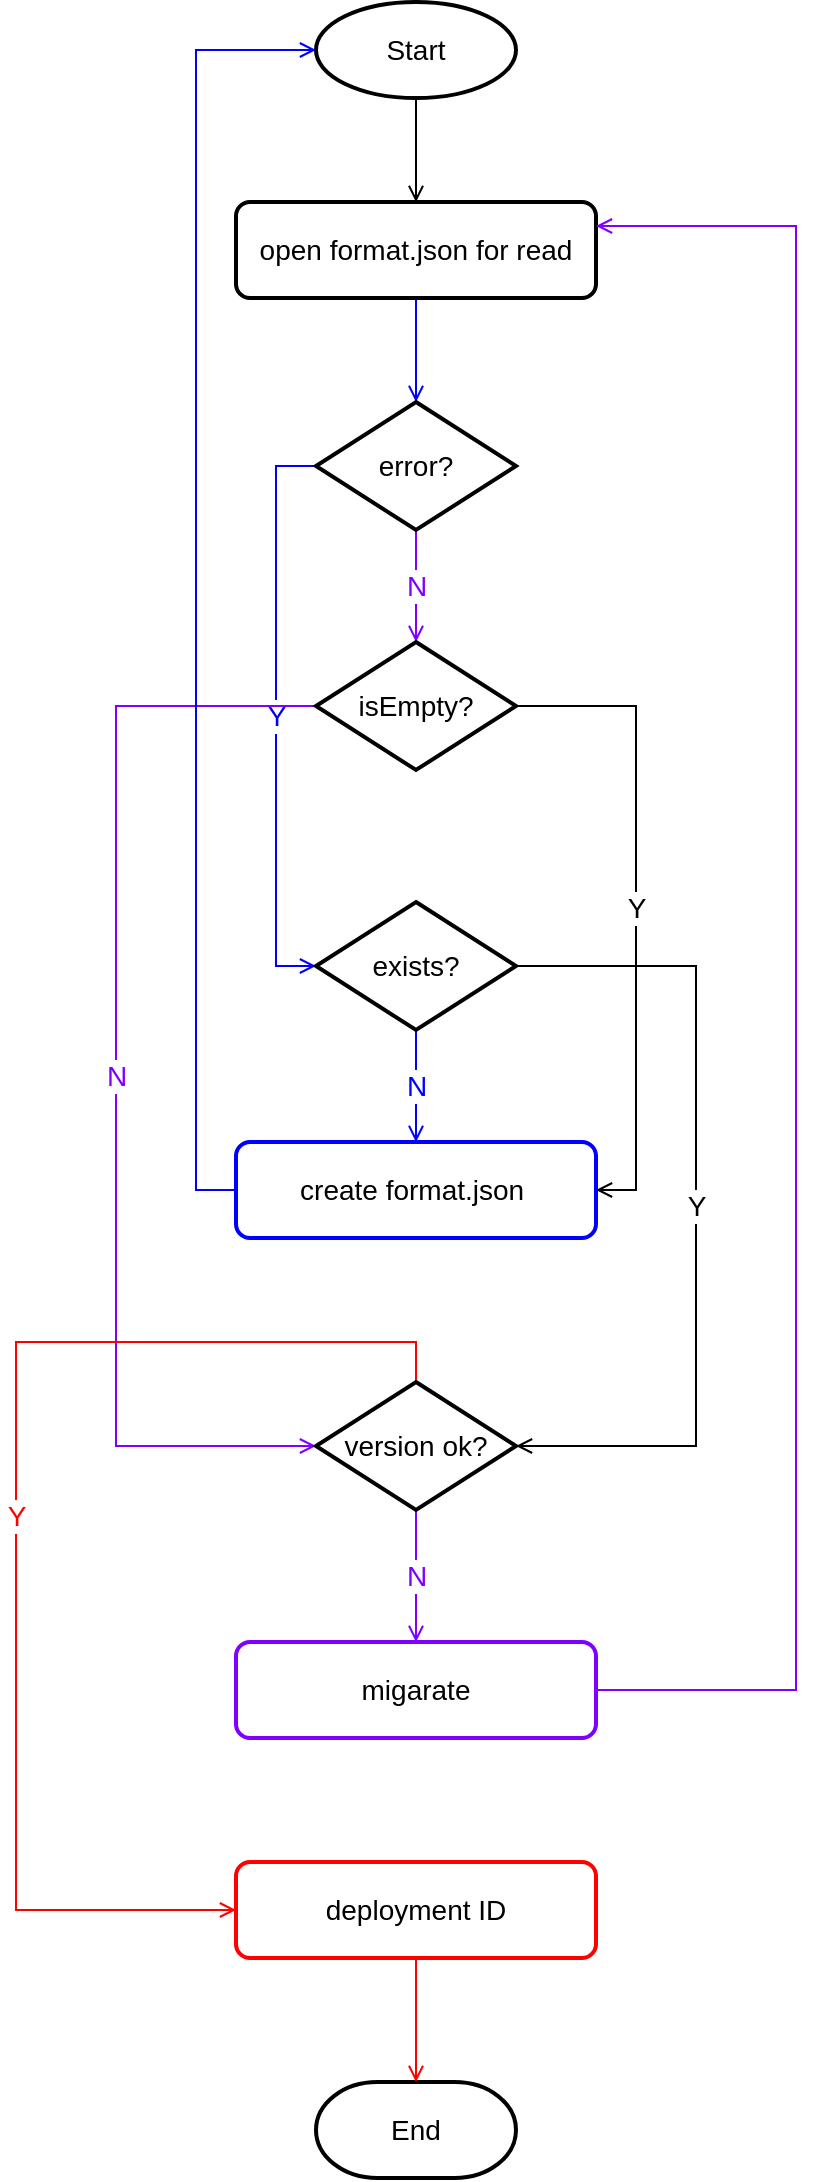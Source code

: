 <mxfile version="12.9.3" type="device" pages="2"><diagram id="ir0auDH_5aTzJGzWf3n5" name="fs-init-format"><mxGraphModel dx="946" dy="725" grid="1" gridSize="10" guides="1" tooltips="1" connect="1" arrows="1" fold="1" page="1" pageScale="1" pageWidth="850" pageHeight="1100" math="0" shadow="0"><root><mxCell id="0"/><mxCell id="1" parent="0"/><mxCell id="49EtH6vM-vX631utXjLV-1" style="edgeStyle=orthogonalEdgeStyle;rounded=0;orthogonalLoop=1;jettySize=auto;html=1;exitX=0.5;exitY=1;exitDx=0;exitDy=0;exitPerimeter=0;entryX=0.5;entryY=0;entryDx=0;entryDy=0;endArrow=open;endFill=0;strokeColor=#000000;fontSize=14;fontColor=#000000;" edge="1" parent="1" source="49EtH6vM-vX631utXjLV-2" target="49EtH6vM-vX631utXjLV-5"><mxGeometry relative="1" as="geometry"/></mxCell><mxCell id="49EtH6vM-vX631utXjLV-2" value="Start" style="strokeWidth=2;html=1;shape=mxgraph.flowchart.start_1;whiteSpace=wrap;fontSize=14;fontColor=#000000;" vertex="1" parent="1"><mxGeometry x="380" y="12" width="100" height="48" as="geometry"/></mxCell><mxCell id="49EtH6vM-vX631utXjLV-3" value="End" style="strokeWidth=2;html=1;shape=mxgraph.flowchart.terminator;whiteSpace=wrap;fontSize=14;fontColor=#000000;" vertex="1" parent="1"><mxGeometry x="380" y="1052" width="100" height="48" as="geometry"/></mxCell><mxCell id="49EtH6vM-vX631utXjLV-4" style="edgeStyle=orthogonalEdgeStyle;rounded=0;orthogonalLoop=1;jettySize=auto;html=1;exitX=0.5;exitY=1;exitDx=0;exitDy=0;entryX=0.5;entryY=0;entryDx=0;entryDy=0;entryPerimeter=0;endArrow=open;endFill=0;strokeColor=#0000FF;fontSize=14;fontColor=#000000;" edge="1" parent="1" source="49EtH6vM-vX631utXjLV-5" target="49EtH6vM-vX631utXjLV-8"><mxGeometry relative="1" as="geometry"/></mxCell><mxCell id="49EtH6vM-vX631utXjLV-5" value="open format.json for read" style="rounded=1;whiteSpace=wrap;html=1;absoluteArcSize=1;arcSize=14;strokeWidth=2;fontSize=14;fontColor=#000000;" vertex="1" parent="1"><mxGeometry x="340" y="112" width="180" height="48" as="geometry"/></mxCell><mxCell id="49EtH6vM-vX631utXjLV-6" value="N" style="edgeStyle=orthogonalEdgeStyle;rounded=0;orthogonalLoop=1;jettySize=auto;html=1;exitX=0.5;exitY=1;exitDx=0;exitDy=0;exitPerimeter=0;entryX=0.5;entryY=0;entryDx=0;entryDy=0;entryPerimeter=0;endArrow=open;endFill=0;strokeColor=#7F00FF;fontSize=14;fontColor=#7F00FF;" edge="1" parent="1" source="49EtH6vM-vX631utXjLV-8" target="49EtH6vM-vX631utXjLV-11"><mxGeometry relative="1" as="geometry"/></mxCell><mxCell id="49EtH6vM-vX631utXjLV-7" value="Y" style="edgeStyle=orthogonalEdgeStyle;rounded=0;orthogonalLoop=1;jettySize=auto;html=1;exitX=0;exitY=0.5;exitDx=0;exitDy=0;exitPerimeter=0;entryX=0;entryY=0.5;entryDx=0;entryDy=0;entryPerimeter=0;endArrow=open;endFill=0;strokeColor=#0000FF;fontSize=14;fontColor=#0000FF;" edge="1" parent="1" source="49EtH6vM-vX631utXjLV-8" target="49EtH6vM-vX631utXjLV-14"><mxGeometry relative="1" as="geometry"/></mxCell><mxCell id="49EtH6vM-vX631utXjLV-8" value="error?" style="strokeWidth=2;html=1;shape=mxgraph.flowchart.decision;whiteSpace=wrap;fontSize=14;fontColor=#000000;" vertex="1" parent="1"><mxGeometry x="380" y="212" width="100" height="64" as="geometry"/></mxCell><mxCell id="49EtH6vM-vX631utXjLV-9" value="Y" style="edgeStyle=orthogonalEdgeStyle;rounded=0;orthogonalLoop=1;jettySize=auto;html=1;exitX=1;exitY=0.5;exitDx=0;exitDy=0;exitPerimeter=0;entryX=1;entryY=0.5;entryDx=0;entryDy=0;endArrow=open;endFill=0;strokeColor=#000000;fontSize=14;fontColor=#000000;" edge="1" parent="1" source="49EtH6vM-vX631utXjLV-11" target="49EtH6vM-vX631utXjLV-16"><mxGeometry relative="1" as="geometry"/></mxCell><mxCell id="49EtH6vM-vX631utXjLV-10" value="N" style="edgeStyle=orthogonalEdgeStyle;rounded=0;orthogonalLoop=1;jettySize=auto;html=1;exitX=0;exitY=0.5;exitDx=0;exitDy=0;exitPerimeter=0;entryX=0;entryY=0.5;entryDx=0;entryDy=0;entryPerimeter=0;endArrow=open;endFill=0;strokeColor=#7F00FF;fontSize=14;fontColor=#7F00FF;" edge="1" parent="1" source="49EtH6vM-vX631utXjLV-11" target="49EtH6vM-vX631utXjLV-21"><mxGeometry relative="1" as="geometry"><Array as="points"><mxPoint x="280" y="364"/><mxPoint x="280" y="734"/></Array></mxGeometry></mxCell><mxCell id="49EtH6vM-vX631utXjLV-11" value="isEmpty?" style="strokeWidth=2;html=1;shape=mxgraph.flowchart.decision;whiteSpace=wrap;fontSize=14;fontColor=#000000;" vertex="1" parent="1"><mxGeometry x="380" y="332" width="100" height="64" as="geometry"/></mxCell><mxCell id="49EtH6vM-vX631utXjLV-12" value="N" style="edgeStyle=orthogonalEdgeStyle;rounded=0;orthogonalLoop=1;jettySize=auto;html=1;exitX=0.5;exitY=1;exitDx=0;exitDy=0;exitPerimeter=0;entryX=0.5;entryY=0;entryDx=0;entryDy=0;endArrow=open;endFill=0;strokeColor=#0000FF;fontSize=14;fontColor=#0000FF;" edge="1" parent="1" source="49EtH6vM-vX631utXjLV-14" target="49EtH6vM-vX631utXjLV-16"><mxGeometry relative="1" as="geometry"/></mxCell><mxCell id="49EtH6vM-vX631utXjLV-13" value="Y" style="edgeStyle=orthogonalEdgeStyle;rounded=0;orthogonalLoop=1;jettySize=auto;html=1;exitX=1;exitY=0.5;exitDx=0;exitDy=0;exitPerimeter=0;entryX=1;entryY=0.5;entryDx=0;entryDy=0;entryPerimeter=0;endArrow=open;endFill=0;strokeColor=#000000;fontSize=14;fontColor=#000000;" edge="1" parent="1" source="49EtH6vM-vX631utXjLV-14" target="49EtH6vM-vX631utXjLV-21"><mxGeometry relative="1" as="geometry"><Array as="points"><mxPoint x="570" y="494"/><mxPoint x="570" y="734"/></Array></mxGeometry></mxCell><mxCell id="49EtH6vM-vX631utXjLV-14" value="exists?" style="strokeWidth=2;html=1;shape=mxgraph.flowchart.decision;whiteSpace=wrap;fontSize=14;fontColor=#000000;" vertex="1" parent="1"><mxGeometry x="380" y="462" width="100" height="64" as="geometry"/></mxCell><mxCell id="49EtH6vM-vX631utXjLV-15" style="edgeStyle=orthogonalEdgeStyle;rounded=0;orthogonalLoop=1;jettySize=auto;html=1;exitX=0;exitY=0.5;exitDx=0;exitDy=0;entryX=0;entryY=0.5;entryDx=0;entryDy=0;endArrow=open;endFill=0;strokeColor=#0000FF;fontSize=14;fontColor=#000000;entryPerimeter=0;" edge="1" parent="1" source="49EtH6vM-vX631utXjLV-16" target="49EtH6vM-vX631utXjLV-2"><mxGeometry relative="1" as="geometry"/></mxCell><mxCell id="49EtH6vM-vX631utXjLV-16" value="create format.json&amp;nbsp;" style="rounded=1;whiteSpace=wrap;html=1;absoluteArcSize=1;arcSize=14;strokeWidth=2;fontSize=14;fontColor=#000000;strokeColor=#0000FF;" vertex="1" parent="1"><mxGeometry x="340" y="582" width="180" height="48" as="geometry"/></mxCell><mxCell id="49EtH6vM-vX631utXjLV-17" style="edgeStyle=orthogonalEdgeStyle;rounded=0;orthogonalLoop=1;jettySize=auto;html=1;exitX=1;exitY=0.5;exitDx=0;exitDy=0;endArrow=open;endFill=0;strokeColor=#7F00FF;fontSize=14;fontColor=#7F00FF;entryX=1;entryY=0.25;entryDx=0;entryDy=0;" edge="1" parent="1" source="49EtH6vM-vX631utXjLV-18" target="49EtH6vM-vX631utXjLV-5"><mxGeometry relative="1" as="geometry"><mxPoint x="670" y="352" as="targetPoint"/><Array as="points"><mxPoint x="620" y="856"/><mxPoint x="620" y="124"/></Array></mxGeometry></mxCell><mxCell id="49EtH6vM-vX631utXjLV-18" value="migarate" style="rounded=1;whiteSpace=wrap;html=1;absoluteArcSize=1;arcSize=14;strokeWidth=2;fontSize=14;fontColor=#000000;strokeColor=#7F00FF;" vertex="1" parent="1"><mxGeometry x="340" y="832" width="180" height="48" as="geometry"/></mxCell><mxCell id="49EtH6vM-vX631utXjLV-19" value="N" style="edgeStyle=orthogonalEdgeStyle;rounded=0;orthogonalLoop=1;jettySize=auto;html=1;exitX=0.5;exitY=1;exitDx=0;exitDy=0;exitPerimeter=0;endArrow=open;endFill=0;strokeColor=#7F00FF;fontSize=14;fontColor=#7F00FF;" edge="1" parent="1" source="49EtH6vM-vX631utXjLV-21" target="49EtH6vM-vX631utXjLV-18"><mxGeometry relative="1" as="geometry"/></mxCell><mxCell id="49EtH6vM-vX631utXjLV-20" value="Y" style="edgeStyle=orthogonalEdgeStyle;rounded=0;orthogonalLoop=1;jettySize=auto;html=1;exitX=0.5;exitY=0;exitDx=0;exitDy=0;exitPerimeter=0;entryX=0;entryY=0.5;entryDx=0;entryDy=0;endArrow=open;endFill=0;strokeColor=#FF0000;fontSize=14;fontColor=#FF0000;" edge="1" parent="1" source="49EtH6vM-vX631utXjLV-21" target="49EtH6vM-vX631utXjLV-23"><mxGeometry relative="1" as="geometry"><Array as="points"><mxPoint x="430" y="682"/><mxPoint x="230" y="682"/><mxPoint x="230" y="966"/></Array></mxGeometry></mxCell><mxCell id="49EtH6vM-vX631utXjLV-21" value="version ok?" style="strokeWidth=2;html=1;shape=mxgraph.flowchart.decision;whiteSpace=wrap;fontSize=14;fontColor=#000000;" vertex="1" parent="1"><mxGeometry x="380" y="702" width="100" height="64" as="geometry"/></mxCell><mxCell id="49EtH6vM-vX631utXjLV-22" style="edgeStyle=orthogonalEdgeStyle;rounded=0;orthogonalLoop=1;jettySize=auto;html=1;exitX=0.5;exitY=1;exitDx=0;exitDy=0;entryX=0.5;entryY=0;entryDx=0;entryDy=0;entryPerimeter=0;endArrow=open;endFill=0;strokeColor=#FF0000;fontSize=14;fontColor=#FF0000;" edge="1" parent="1" source="49EtH6vM-vX631utXjLV-23" target="49EtH6vM-vX631utXjLV-3"><mxGeometry relative="1" as="geometry"/></mxCell><mxCell id="49EtH6vM-vX631utXjLV-23" value="deployment ID" style="rounded=1;whiteSpace=wrap;html=1;absoluteArcSize=1;arcSize=14;strokeWidth=2;fontSize=14;fontColor=#000000;strokeColor=#FF0000;" vertex="1" parent="1"><mxGeometry x="340" y="942" width="180" height="48" as="geometry"/></mxCell></root></mxGraphModel></diagram><diagram id="6IkeU4Gry2OLNm60mxPW" name="ns-lock"><mxGraphModel dx="946" dy="725" grid="1" gridSize="10" guides="1" tooltips="1" connect="1" arrows="1" fold="1" page="1" pageScale="1" pageWidth="850" pageHeight="1100" math="0" shadow="0"><root><mxCell id="GjbvWWcuHKknybHinAUx-0"/><mxCell id="GjbvWWcuHKknybHinAUx-1" parent="GjbvWWcuHKknybHinAUx-0"/><mxCell id="0HzqxemntZMhbZL8xtdd-18" value="" style="rounded=0;whiteSpace=wrap;html=1;fontSize=13;align=left;dashed=1;fillColor=none;" vertex="1" parent="GjbvWWcuHKknybHinAUx-1"><mxGeometry x="280" y="344" width="160" height="80" as="geometry"/></mxCell><mxCell id="0HzqxemntZMhbZL8xtdd-0" value="" style="rounded=0;whiteSpace=wrap;html=1;fillColor=#fff2cc;strokeColor=#d6b656;" vertex="1" parent="GjbvWWcuHKknybHinAUx-1"><mxGeometry x="20" y="10" width="32" height="48" as="geometry"/></mxCell><mxCell id="0HzqxemntZMhbZL8xtdd-1" value="FSObjects" style="text;html=1;align=left;verticalAlign=middle;resizable=0;points=[];autosize=1;fontStyle=1;fontSize=13;" vertex="1" parent="GjbvWWcuHKknybHinAUx-1"><mxGeometry x="52" y="24" width="80" height="20" as="geometry"/></mxCell><mxCell id="0HzqxemntZMhbZL8xtdd-2" value="" style="rounded=0;whiteSpace=wrap;html=1;fillColor=#f8cecc;strokeColor=#b85450;" vertex="1" parent="GjbvWWcuHKknybHinAUx-1"><mxGeometry x="160" y="10" width="32" height="48" as="geometry"/></mxCell><mxCell id="0HzqxemntZMhbZL8xtdd-3" value="nsLockMap" style="text;html=1;align=left;verticalAlign=middle;resizable=0;points=[];autosize=1;fontStyle=1;fontSize=13;" vertex="1" parent="GjbvWWcuHKknybHinAUx-1"><mxGeometry x="192" y="24" width="90" height="20" as="geometry"/></mxCell><mxCell id="0HzqxemntZMhbZL8xtdd-4" value="" style="rounded=0;whiteSpace=wrap;html=1;fillColor=#dae8fc;strokeColor=#6c8ebf;" vertex="1" parent="GjbvWWcuHKknybHinAUx-1"><mxGeometry x="303" y="10" width="32" height="48" as="geometry"/></mxCell><mxCell id="0HzqxemntZMhbZL8xtdd-5" value="string" style="text;html=1;align=left;verticalAlign=middle;resizable=0;points=[];autosize=1;fontStyle=1;fontSize=13;" vertex="1" parent="GjbvWWcuHKknybHinAUx-1"><mxGeometry x="335" y="24" width="50" height="20" as="geometry"/></mxCell><mxCell id="0HzqxemntZMhbZL8xtdd-6" value="" style="rounded=0;whiteSpace=wrap;html=1;fillColor=#d5e8d4;strokeColor=#82b366;" vertex="1" parent="GjbvWWcuHKknybHinAUx-1"><mxGeometry x="420" y="10" width="32" height="48" as="geometry"/></mxCell><mxCell id="0HzqxemntZMhbZL8xtdd-7" value="nsLock" style="text;html=1;align=left;verticalAlign=middle;resizable=0;points=[];autosize=1;fontStyle=1;fontSize=13;" vertex="1" parent="GjbvWWcuHKknybHinAUx-1"><mxGeometry x="452" y="24" width="60" height="20" as="geometry"/></mxCell><mxCell id="0HzqxemntZMhbZL8xtdd-8" value="" style="rounded=0;whiteSpace=wrap;html=1;fillColor=#e1d5e7;strokeColor=#9673a6;" vertex="1" parent="GjbvWWcuHKknybHinAUx-1"><mxGeometry x="530" y="10" width="32" height="48" as="geometry"/></mxCell><mxCell id="0HzqxemntZMhbZL8xtdd-9" value="LRWMutex" style="text;html=1;align=left;verticalAlign=middle;resizable=0;points=[];autosize=1;fontStyle=1;fontSize=13;" vertex="1" parent="GjbvWWcuHKknybHinAUx-1"><mxGeometry x="562" y="24" width="80" height="20" as="geometry"/></mxCell><mxCell id="0HzqxemntZMhbZL8xtdd-12" value="nsMutex" style="edgeStyle=orthogonalEdgeStyle;rounded=0;orthogonalLoop=1;jettySize=auto;html=1;exitX=1;exitY=0.5;exitDx=0;exitDy=0;entryX=0;entryY=0.5;entryDx=0;entryDy=0;fontSize=13;endArrow=open;endFill=0;" edge="1" parent="GjbvWWcuHKknybHinAUx-1" source="0HzqxemntZMhbZL8xtdd-10" target="0HzqxemntZMhbZL8xtdd-11"><mxGeometry relative="1" as="geometry"/></mxCell><mxCell id="0HzqxemntZMhbZL8xtdd-29" style="edgeStyle=orthogonalEdgeStyle;rounded=0;orthogonalLoop=1;jettySize=auto;html=1;endArrow=open;endFill=0;fontSize=13;curved=1;entryX=0;entryY=0.5;entryDx=0;entryDy=0;dashed=1;strokeWidth=2;strokeColor=#0000FF;" edge="1" parent="GjbvWWcuHKknybHinAUx-1" target="0HzqxemntZMhbZL8xtdd-10"><mxGeometry relative="1" as="geometry"><mxPoint x="90" y="190" as="targetPoint"/><mxPoint x="90" y="170" as="sourcePoint"/></mxGeometry></mxCell><mxCell id="0HzqxemntZMhbZL8xtdd-31" style="edgeStyle=orthogonalEdgeStyle;curved=1;rounded=0;orthogonalLoop=1;jettySize=auto;html=1;exitX=0.5;exitY=1;exitDx=0;exitDy=0;entryX=0;entryY=0.5;entryDx=0;entryDy=0;dashed=1;endArrow=open;endFill=0;fontSize=13;strokeWidth=2;strokeColor=#0000FF;" edge="1" parent="GjbvWWcuHKknybHinAUx-1" source="0HzqxemntZMhbZL8xtdd-10" target="0HzqxemntZMhbZL8xtdd-18"><mxGeometry relative="1" as="geometry"/></mxCell><mxCell id="0HzqxemntZMhbZL8xtdd-10" value="" style="rounded=0;whiteSpace=wrap;html=1;fillColor=#fff2cc;strokeColor=#d6b656;" vertex="1" parent="GjbvWWcuHKknybHinAUx-1"><mxGeometry x="150" y="210" width="32" height="48" as="geometry"/></mxCell><mxCell id="0HzqxemntZMhbZL8xtdd-19" value="lockMap" style="edgeStyle=orthogonalEdgeStyle;rounded=0;orthogonalLoop=1;jettySize=auto;html=1;exitX=0.5;exitY=1;exitDx=0;exitDy=0;entryX=0.163;entryY=0.013;entryDx=0;entryDy=0;entryPerimeter=0;endArrow=open;endFill=0;fontSize=13;" edge="1" parent="GjbvWWcuHKknybHinAUx-1" source="0HzqxemntZMhbZL8xtdd-11" target="0HzqxemntZMhbZL8xtdd-18"><mxGeometry relative="1" as="geometry"/></mxCell><mxCell id="0HzqxemntZMhbZL8xtdd-11" value="" style="rounded=0;whiteSpace=wrap;html=1;fillColor=#f8cecc;strokeColor=#b85450;" vertex="1" parent="GjbvWWcuHKknybHinAUx-1"><mxGeometry x="290" y="210" width="32" height="48" as="geometry"/></mxCell><mxCell id="0HzqxemntZMhbZL8xtdd-16" style="edgeStyle=orthogonalEdgeStyle;rounded=0;orthogonalLoop=1;jettySize=auto;html=1;exitX=1;exitY=0.5;exitDx=0;exitDy=0;endArrow=open;endFill=0;fontSize=13;dashed=1;" edge="1" parent="GjbvWWcuHKknybHinAUx-1" source="0HzqxemntZMhbZL8xtdd-13" target="0HzqxemntZMhbZL8xtdd-15"><mxGeometry relative="1" as="geometry"/></mxCell><mxCell id="0HzqxemntZMhbZL8xtdd-33" style="edgeStyle=orthogonalEdgeStyle;curved=1;rounded=0;orthogonalLoop=1;jettySize=auto;html=1;dashed=1;endArrow=open;endFill=0;fontSize=13;" edge="1" parent="GjbvWWcuHKknybHinAUx-1"><mxGeometry relative="1" as="geometry"><mxPoint x="306" y="480" as="targetPoint"/><mxPoint x="306" y="420" as="sourcePoint"/></mxGeometry></mxCell><mxCell id="0HzqxemntZMhbZL8xtdd-13" value="" style="rounded=0;whiteSpace=wrap;html=1;fillColor=#dae8fc;strokeColor=#6c8ebf;" vertex="1" parent="GjbvWWcuHKknybHinAUx-1"><mxGeometry x="290" y="360" width="32" height="48" as="geometry"/></mxCell><mxCell id="0HzqxemntZMhbZL8xtdd-21" style="edgeStyle=orthogonalEdgeStyle;rounded=0;orthogonalLoop=1;jettySize=auto;html=1;exitX=1;exitY=0.5;exitDx=0;exitDy=0;entryX=0;entryY=0.5;entryDx=0;entryDy=0;endArrow=open;endFill=0;fontSize=13;" edge="1" parent="GjbvWWcuHKknybHinAUx-1" source="0HzqxemntZMhbZL8xtdd-15" target="0HzqxemntZMhbZL8xtdd-20"><mxGeometry relative="1" as="geometry"/></mxCell><mxCell id="0HzqxemntZMhbZL8xtdd-23" value="ref" style="edgeStyle=orthogonalEdgeStyle;rounded=0;orthogonalLoop=1;jettySize=auto;html=1;exitX=0.5;exitY=1;exitDx=0;exitDy=0;entryX=0.5;entryY=0;entryDx=0;entryDy=0;endArrow=open;endFill=0;fontSize=13;" edge="1" parent="GjbvWWcuHKknybHinAUx-1" source="0HzqxemntZMhbZL8xtdd-15" target="0HzqxemntZMhbZL8xtdd-22"><mxGeometry relative="1" as="geometry"/></mxCell><mxCell id="0HzqxemntZMhbZL8xtdd-35" style="edgeStyle=orthogonalEdgeStyle;curved=1;rounded=0;orthogonalLoop=1;jettySize=auto;html=1;exitX=1;exitY=0.75;exitDx=0;exitDy=0;entryX=1;entryY=0.25;entryDx=0;entryDy=0;dashed=1;endArrow=open;endFill=0;fontSize=13;strokeWidth=2;strokeColor=#0000FF;" edge="1" parent="GjbvWWcuHKknybHinAUx-1" source="0HzqxemntZMhbZL8xtdd-15" target="0HzqxemntZMhbZL8xtdd-22"><mxGeometry relative="1" as="geometry"/></mxCell><mxCell id="0HzqxemntZMhbZL8xtdd-37" style="edgeStyle=orthogonalEdgeStyle;curved=1;rounded=0;orthogonalLoop=1;jettySize=auto;html=1;exitX=0.5;exitY=0;exitDx=0;exitDy=0;entryX=0.5;entryY=0;entryDx=0;entryDy=0;dashed=1;endArrow=open;endFill=0;fontSize=13;strokeWidth=2;strokeColor=#0000FF;" edge="1" parent="GjbvWWcuHKknybHinAUx-1" source="0HzqxemntZMhbZL8xtdd-15" target="0HzqxemntZMhbZL8xtdd-20"><mxGeometry relative="1" as="geometry"><Array as="points"><mxPoint x="416" y="330"/><mxPoint x="558" y="330"/></Array></mxGeometry></mxCell><mxCell id="0HzqxemntZMhbZL8xtdd-15" value="" style="rounded=0;whiteSpace=wrap;html=1;fillColor=#d5e8d4;strokeColor=#82b366;" vertex="1" parent="GjbvWWcuHKknybHinAUx-1"><mxGeometry x="400" y="360" width="32" height="48" as="geometry"/></mxCell><mxCell id="0HzqxemntZMhbZL8xtdd-17" value="map" style="text;html=1;align=left;verticalAlign=middle;resizable=0;points=[];autosize=1;fontStyle=1;fontSize=13;" vertex="1" parent="GjbvWWcuHKknybHinAUx-1"><mxGeometry x="340" y="364" width="40" height="20" as="geometry"/></mxCell><mxCell id="0HzqxemntZMhbZL8xtdd-27" value="mu" style="edgeStyle=orthogonalEdgeStyle;rounded=0;orthogonalLoop=1;jettySize=auto;html=1;exitX=1;exitY=0.5;exitDx=0;exitDy=0;entryX=0;entryY=0.5;entryDx=0;entryDy=0;endArrow=open;endFill=0;fontSize=13;" edge="1" parent="GjbvWWcuHKknybHinAUx-1" source="0HzqxemntZMhbZL8xtdd-20" target="0HzqxemntZMhbZL8xtdd-26"><mxGeometry relative="1" as="geometry"/></mxCell><mxCell id="0HzqxemntZMhbZL8xtdd-39" style="edgeStyle=orthogonalEdgeStyle;curved=1;rounded=0;orthogonalLoop=1;jettySize=auto;html=1;exitX=0.5;exitY=1;exitDx=0;exitDy=0;entryX=0.5;entryY=1;entryDx=0;entryDy=0;dashed=1;endArrow=open;endFill=0;fontSize=13;strokeWidth=2;strokeColor=#0000FF;" edge="1" parent="GjbvWWcuHKknybHinAUx-1" source="0HzqxemntZMhbZL8xtdd-20" target="0HzqxemntZMhbZL8xtdd-26"><mxGeometry relative="1" as="geometry"><Array as="points"><mxPoint x="558" y="440"/><mxPoint x="676" y="440"/></Array></mxGeometry></mxCell><mxCell id="0HzqxemntZMhbZL8xtdd-20" value="" style="rounded=0;whiteSpace=wrap;html=1;fillColor=#e1d5e7;strokeColor=#9673a6;" vertex="1" parent="GjbvWWcuHKknybHinAUx-1"><mxGeometry x="542" y="360" width="32" height="48" as="geometry"/></mxCell><mxCell id="0HzqxemntZMhbZL8xtdd-22" value="" style="rounded=0;whiteSpace=wrap;html=1;fillColor=#ffffff;strokeColor=#000000;" vertex="1" parent="GjbvWWcuHKknybHinAUx-1"><mxGeometry x="400" y="480" width="32" height="48" as="geometry"/></mxCell><mxCell id="0HzqxemntZMhbZL8xtdd-25" value="int32" style="text;html=1;align=left;verticalAlign=middle;resizable=0;points=[];autosize=1;fontStyle=1;fontSize=13;" vertex="1" parent="GjbvWWcuHKknybHinAUx-1"><mxGeometry x="432" y="494" width="50" height="20" as="geometry"/></mxCell><mxCell id="0HzqxemntZMhbZL8xtdd-26" value="" style="rounded=0;whiteSpace=wrap;html=1;fillColor=#ffffff;strokeColor=#000000;" vertex="1" parent="GjbvWWcuHKknybHinAUx-1"><mxGeometry x="660" y="360" width="32" height="48" as="geometry"/></mxCell><mxCell id="0HzqxemntZMhbZL8xtdd-28" value="sync.Mutex" style="text;html=1;align=left;verticalAlign=middle;resizable=0;points=[];autosize=1;fontStyle=1;fontSize=13;" vertex="1" parent="GjbvWWcuHKknybHinAUx-1"><mxGeometry x="692" y="374" width="90" height="20" as="geometry"/></mxCell><mxCell id="0HzqxemntZMhbZL8xtdd-30" value="lock" style="text;html=1;align=left;verticalAlign=middle;resizable=0;points=[];autosize=1;fontStyle=1;fontSize=13;fontColor=#0000FF;" vertex="1" parent="GjbvWWcuHKknybHinAUx-1"><mxGeometry x="52" y="160" width="40" height="20" as="geometry"/></mxCell><mxCell id="0HzqxemntZMhbZL8xtdd-32" value="find or create a nsLock" style="text;html=1;align=left;verticalAlign=middle;resizable=0;points=[];autosize=1;fontStyle=1;fontSize=13;fontColor=#0000FF;" vertex="1" parent="GjbvWWcuHKknybHinAUx-1"><mxGeometry x="40" y="340" width="160" height="20" as="geometry"/></mxCell><mxCell id="0HzqxemntZMhbZL8xtdd-34" value="object path" style="text;html=1;align=left;verticalAlign=middle;resizable=0;points=[];autosize=1;fontStyle=1;fontSize=13;" vertex="1" parent="GjbvWWcuHKknybHinAUx-1"><mxGeometry x="270" y="480" width="80" height="20" as="geometry"/></mxCell><mxCell id="0HzqxemntZMhbZL8xtdd-36" value="+1" style="text;html=1;align=left;verticalAlign=middle;resizable=0;points=[];autosize=1;fontStyle=1;fontSize=13;fontColor=#0000FF;" vertex="1" parent="GjbvWWcuHKknybHinAUx-1"><mxGeometry x="452" y="440" width="30" height="20" as="geometry"/></mxCell><mxCell id="0HzqxemntZMhbZL8xtdd-38" value="get a read/write lock" style="text;html=1;align=left;verticalAlign=middle;resizable=0;points=[];autosize=1;fontStyle=1;fontSize=13;fontColor=#0000FF;" vertex="1" parent="GjbvWWcuHKknybHinAUx-1"><mxGeometry x="442" y="310" width="140" height="20" as="geometry"/></mxCell><mxCell id="0HzqxemntZMhbZL8xtdd-40" value="lock or timeout" style="text;html=1;align=left;verticalAlign=middle;resizable=0;points=[];autosize=1;fontStyle=1;fontSize=13;fontColor=#0000FF;" vertex="1" parent="GjbvWWcuHKknybHinAUx-1"><mxGeometry x="582" y="440" width="110" height="20" as="geometry"/></mxCell></root></mxGraphModel></diagram></mxfile>